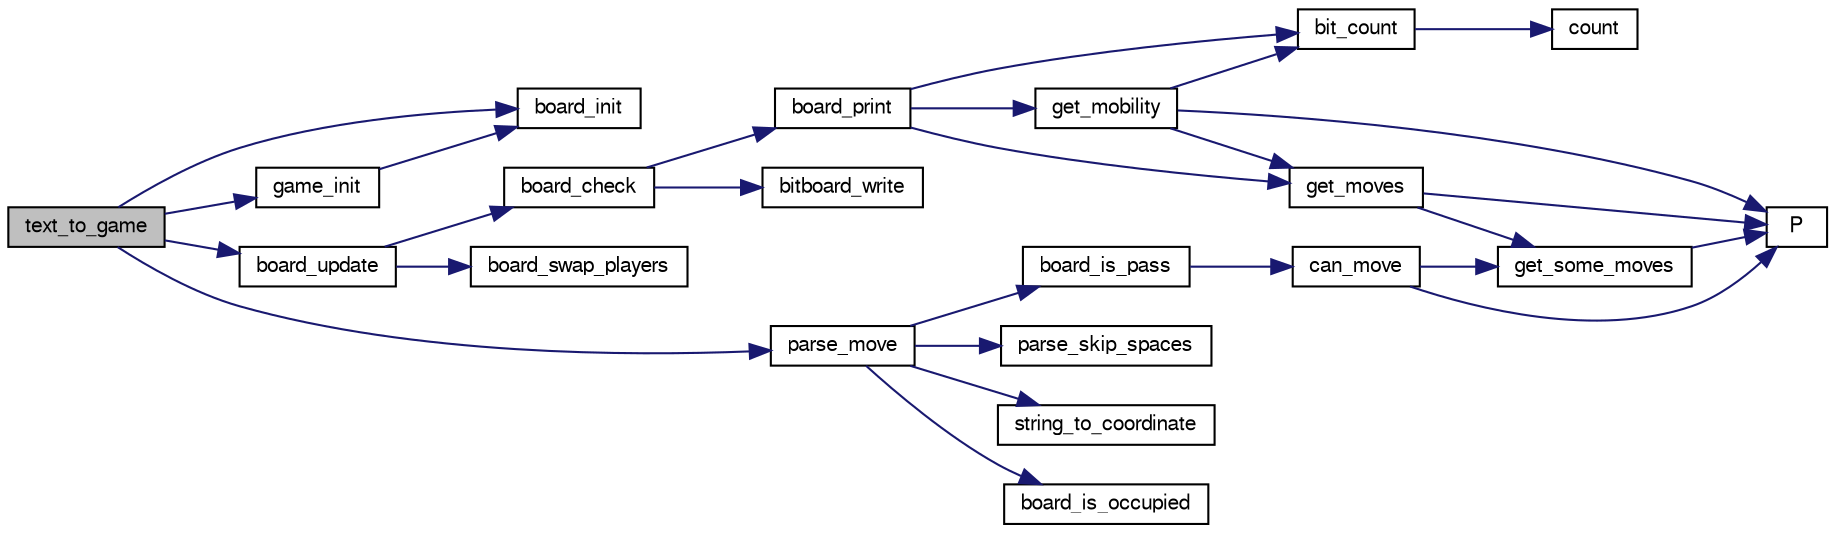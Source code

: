 digraph "text_to_game"
{
 // LATEX_PDF_SIZE
  bgcolor="transparent";
  edge [fontname="FreeSans",fontsize="10",labelfontname="FreeSans",labelfontsize="10"];
  node [fontname="FreeSans",fontsize="10",shape=record];
  rankdir="LR";
  Node1 [label="text_to_game",height=0.2,width=0.4,color="black", fillcolor="grey75", style="filled", fontcolor="black",tooltip="Convert a text (ascii) game to a Game."];
  Node1 -> Node2 [color="midnightblue",fontsize="10",style="solid",fontname="FreeSans"];
  Node2 [label="board_init",height=0.2,width=0.4,color="black",URL="$board_8c.html#a6c63848863d9887a6b400f4bc678f31d",tooltip="Set a board to the starting position."];
  Node1 -> Node3 [color="midnightblue",fontsize="10",style="solid",fontname="FreeSans"];
  Node3 [label="board_update",height=0.2,width=0.4,color="black",URL="$board_8c.html#a2d24dea46d67d71b1d9fe9f515d8d675",tooltip="Update a board."];
  Node3 -> Node4 [color="midnightblue",fontsize="10",style="solid",fontname="FreeSans"];
  Node4 [label="board_check",height=0.2,width=0.4,color="black",URL="$board_8c.html#a849436f17b60e89ed91f8e5013ed9d04",tooltip="Check board consistency."];
  Node4 -> Node5 [color="midnightblue",fontsize="10",style="solid",fontname="FreeSans"];
  Node5 [label="bitboard_write",height=0.2,width=0.4,color="black",URL="$bit_8c.html#a519b18f67de9b8edbd98f687a13b45f5",tooltip="Print an unsigned long long as a board."];
  Node4 -> Node6 [color="midnightblue",fontsize="10",style="solid",fontname="FreeSans"];
  Node6 [label="board_print",height=0.2,width=0.4,color="black",URL="$board_8c.html#a27ccb92684d9e7194eeb3bc34311ad55",tooltip="Print out the board."];
  Node6 -> Node7 [color="midnightblue",fontsize="10",style="solid",fontname="FreeSans"];
  Node7 [label="bit_count",height=0.2,width=0.4,color="black",URL="$bit_8c.html#a830fec0a90989da1f1900ff609b92167",tooltip="Count the number of bits set to one in an unsigned long long."];
  Node7 -> Node8 [color="midnightblue",fontsize="10",style="solid",fontname="FreeSans"];
  Node8 [label="count",height=0.2,width=0.4,color="black",URL="$generate__flip_8c.html#a1a1d6a2cdbded5c35040f6555e948770",tooltip=" "];
  Node6 -> Node9 [color="midnightblue",fontsize="10",style="solid",fontname="FreeSans"];
  Node9 [label="get_mobility",height=0.2,width=0.4,color="black",URL="$board_8c.html#a7509639c4e49c56fe83b3d978580ed42",tooltip="Count legal moves."];
  Node9 -> Node7 [color="midnightblue",fontsize="10",style="solid",fontname="FreeSans"];
  Node9 -> Node10 [color="midnightblue",fontsize="10",style="solid",fontname="FreeSans"];
  Node10 [label="get_moves",height=0.2,width=0.4,color="black",URL="$board_8c.html#a7610dc936a6aea22b3c5e162f722a7a1",tooltip="Get legal moves."];
  Node10 -> Node11 [color="midnightblue",fontsize="10",style="solid",fontname="FreeSans"];
  Node11 [label="get_some_moves",height=0.2,width=0.4,color="black",URL="$board_8c.html#a5db071e3e4d26a0b7d6425bb6333dd7f",tooltip="Get a part of the moves."];
  Node11 -> Node12 [color="midnightblue",fontsize="10",style="solid",fontname="FreeSans"];
  Node12 [label="P",height=0.2,width=0.4,color="black",URL="$generate__flip_8c.html#a11481f01e169aee1117c83a352c22222",tooltip=" "];
  Node10 -> Node12 [color="midnightblue",fontsize="10",style="solid",fontname="FreeSans"];
  Node9 -> Node12 [color="midnightblue",fontsize="10",style="solid",fontname="FreeSans"];
  Node6 -> Node10 [color="midnightblue",fontsize="10",style="solid",fontname="FreeSans"];
  Node3 -> Node13 [color="midnightblue",fontsize="10",style="solid",fontname="FreeSans"];
  Node13 [label="board_swap_players",height=0.2,width=0.4,color="black",URL="$board_8c.html#a4d389fb0245969a39744349230ce7703",tooltip="Swap players."];
  Node1 -> Node14 [color="midnightblue",fontsize="10",style="solid",fontname="FreeSans"];
  Node14 [label="game_init",height=0.2,width=0.4,color="black",URL="$game_8c.html#a815d1396a9520784a331cebb5587e0b0",tooltip="Create an empty game."];
  Node14 -> Node2 [color="midnightblue",fontsize="10",style="solid",fontname="FreeSans"];
  Node1 -> Node15 [color="midnightblue",fontsize="10",style="solid",fontname="FreeSans"];
  Node15 [label="parse_move",height=0.2,width=0.4,color="black",URL="$util_8c.html#a884a11a33617c84b09855af421acc30d",tooltip="Parse a move."];
  Node15 -> Node16 [color="midnightblue",fontsize="10",style="solid",fontname="FreeSans"];
  Node16 [label="board_is_occupied",height=0.2,width=0.4,color="black",URL="$board_8c.html#acad11415527107f161c9f2a3b909dc2b",tooltip="Check if a square is occupied."];
  Node15 -> Node17 [color="midnightblue",fontsize="10",style="solid",fontname="FreeSans"];
  Node17 [label="board_is_pass",height=0.2,width=0.4,color="black",URL="$board_8c.html#a7bd9c47885415e0ae2aed4fb2f8cb241",tooltip="Check if current player should pass."];
  Node17 -> Node18 [color="midnightblue",fontsize="10",style="solid",fontname="FreeSans"];
  Node18 [label="can_move",height=0.2,width=0.4,color="black",URL="$board_8c.html#ae1a532d6eaa0e55357d0f4b9cd659b88",tooltip="Check if a player can move."];
  Node18 -> Node11 [color="midnightblue",fontsize="10",style="solid",fontname="FreeSans"];
  Node18 -> Node12 [color="midnightblue",fontsize="10",style="solid",fontname="FreeSans"];
  Node15 -> Node19 [color="midnightblue",fontsize="10",style="solid",fontname="FreeSans"];
  Node19 [label="parse_skip_spaces",height=0.2,width=0.4,color="black",URL="$util_8c.html#a35508e8fcec689d875231b2f93fbe4a5",tooltip="Skip spaces."];
  Node15 -> Node20 [color="midnightblue",fontsize="10",style="solid",fontname="FreeSans"];
  Node20 [label="string_to_coordinate",height=0.2,width=0.4,color="black",URL="$util_8c.html#a5648be0e41416bac513e53441d3cfd36",tooltip="Convert the two first chars of a string into a coordinate."];
}
